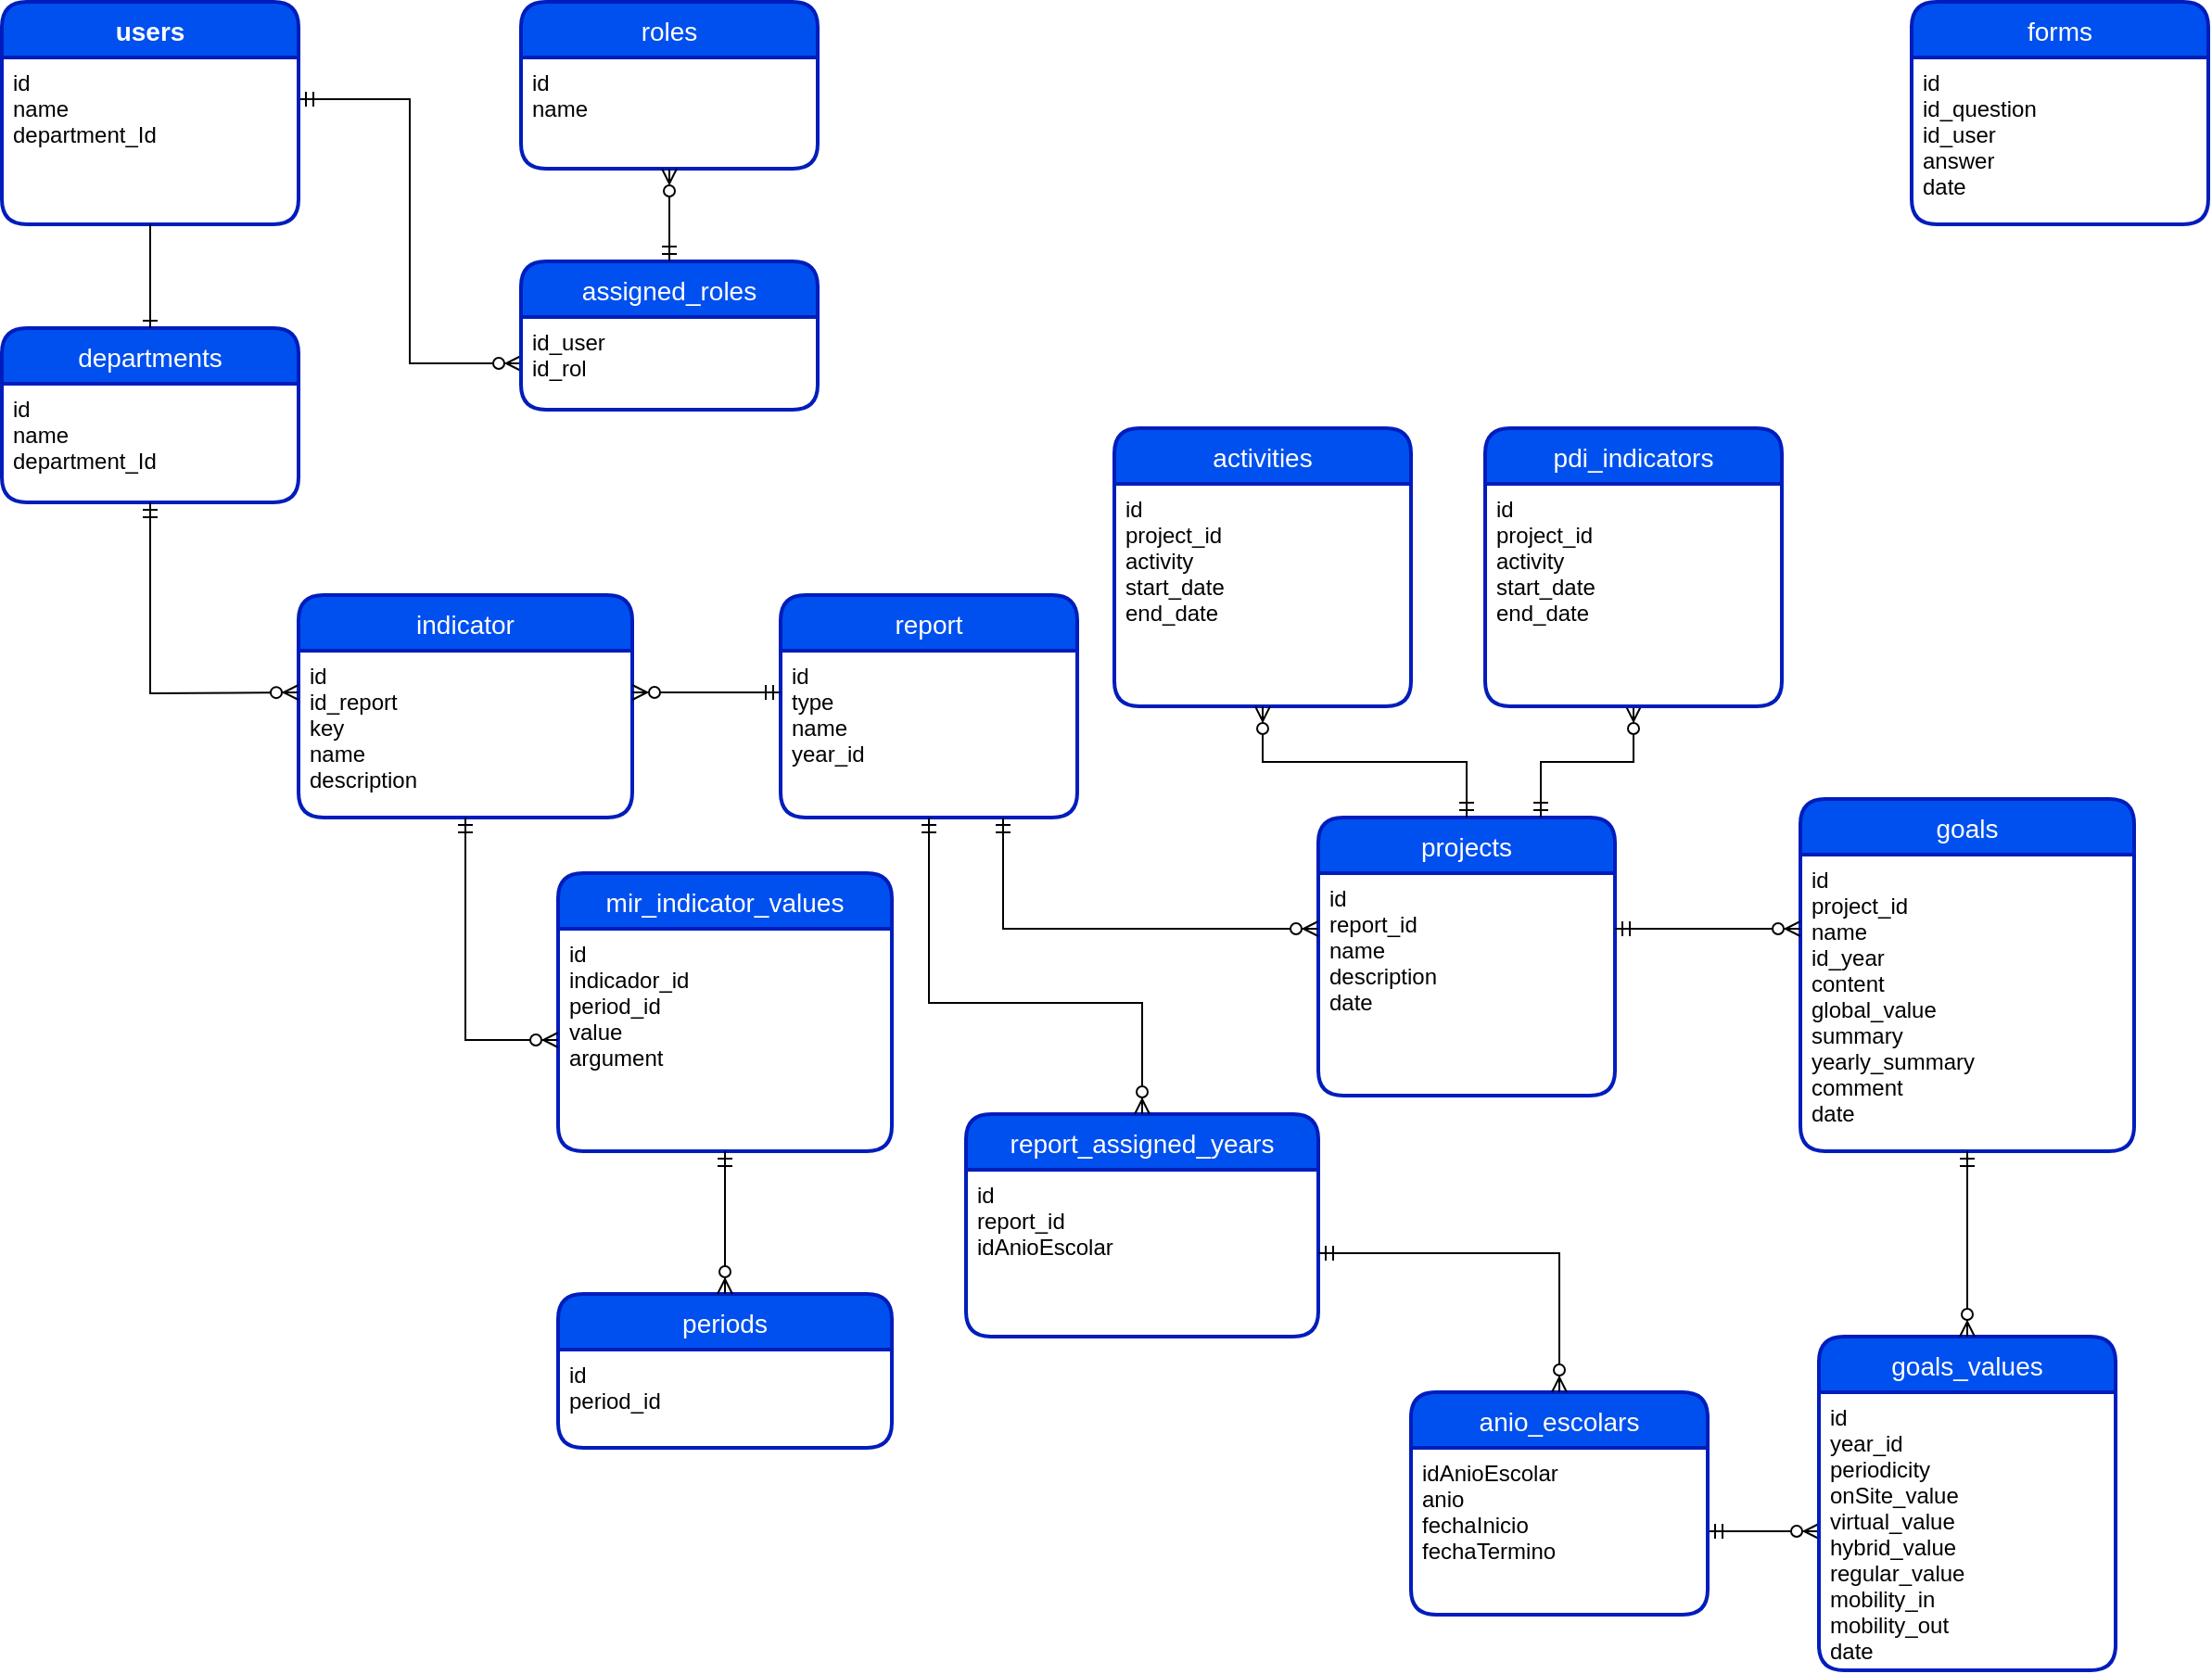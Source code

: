 <mxfile version="20.0.3" type="github">
  <diagram id="QcaPB6LnQUTitkFD0ahE" name="Page-1">
    <mxGraphModel dx="1186" dy="532" grid="1" gridSize="10" guides="1" tooltips="1" connect="1" arrows="1" fold="1" page="1" pageScale="1" pageWidth="1169" pageHeight="1654" math="0" shadow="0">
      <root>
        <mxCell id="0" />
        <mxCell id="1" parent="0" />
        <mxCell id="jw_hAJAAaO-pH3MRC7mS-18" value="" style="edgeStyle=orthogonalEdgeStyle;fontSize=12;html=1;endArrow=ERzeroToMany;startArrow=ERmandOne;rounded=0;exitX=1;exitY=0.25;exitDx=0;exitDy=0;verticalAlign=bottom;labelPosition=center;verticalLabelPosition=top;align=center;entryX=0;entryY=0.5;entryDx=0;entryDy=0;" parent="1" source="jw_hAJAAaO-pH3MRC7mS-67" target="jw_hAJAAaO-pH3MRC7mS-74" edge="1">
          <mxGeometry width="100" height="100" relative="1" as="geometry">
            <mxPoint x="230" y="255" as="sourcePoint" />
            <mxPoint x="290" y="411" as="targetPoint" />
          </mxGeometry>
        </mxCell>
        <mxCell id="jw_hAJAAaO-pH3MRC7mS-66" value="users" style="swimlane;childLayout=stackLayout;horizontal=1;startSize=30;horizontalStack=0;rounded=1;fontSize=14;fontStyle=1;strokeWidth=2;resizeParent=0;resizeLast=1;shadow=0;dashed=0;align=center;fillColor=#0050ef;fontColor=#ffffff;strokeColor=#001DBC;" parent="1" vertex="1">
          <mxGeometry x="50" y="130" width="160" height="120" as="geometry" />
        </mxCell>
        <mxCell id="jw_hAJAAaO-pH3MRC7mS-67" value="id&#xa;name&#xa;department_Id" style="align=left;strokeColor=none;fillColor=none;spacingLeft=4;fontSize=12;verticalAlign=top;resizable=0;rotatable=0;part=1;" parent="jw_hAJAAaO-pH3MRC7mS-66" vertex="1">
          <mxGeometry y="30" width="160" height="90" as="geometry" />
        </mxCell>
        <mxCell id="jw_hAJAAaO-pH3MRC7mS-69" value="departments" style="swimlane;childLayout=stackLayout;horizontal=1;startSize=30;horizontalStack=0;rounded=1;fontSize=14;fontStyle=0;strokeWidth=2;resizeParent=0;resizeLast=1;shadow=0;dashed=0;align=center;fillColor=#0050ef;fontColor=#ffffff;strokeColor=#001DBC;" parent="1" vertex="1">
          <mxGeometry x="50" y="306" width="160" height="94" as="geometry" />
        </mxCell>
        <mxCell id="jw_hAJAAaO-pH3MRC7mS-70" value="id&#xa;name&#xa;department_Id" style="align=left;strokeColor=none;fillColor=none;spacingLeft=4;fontSize=12;verticalAlign=top;resizable=0;rotatable=0;part=1;" parent="jw_hAJAAaO-pH3MRC7mS-69" vertex="1">
          <mxGeometry y="30" width="160" height="64" as="geometry" />
        </mxCell>
        <mxCell id="jw_hAJAAaO-pH3MRC7mS-72" value="" style="fontSize=12;html=1;endArrow=ERone;endFill=1;rounded=0;exitX=0.5;exitY=1;exitDx=0;exitDy=0;entryX=0.5;entryY=0;entryDx=0;entryDy=0;" parent="1" source="jw_hAJAAaO-pH3MRC7mS-67" target="jw_hAJAAaO-pH3MRC7mS-69" edge="1">
          <mxGeometry width="100" height="100" relative="1" as="geometry">
            <mxPoint x="360" y="360" as="sourcePoint" />
            <mxPoint x="460" y="260" as="targetPoint" />
          </mxGeometry>
        </mxCell>
        <mxCell id="jw_hAJAAaO-pH3MRC7mS-73" value="assigned_roles" style="swimlane;childLayout=stackLayout;horizontal=1;startSize=30;horizontalStack=0;rounded=1;fontSize=14;fontStyle=0;strokeWidth=2;resizeParent=0;resizeLast=1;shadow=0;dashed=0;align=center;fillColor=#0050ef;fontColor=#ffffff;strokeColor=#001DBC;" parent="1" vertex="1">
          <mxGeometry x="330" y="270" width="160" height="80" as="geometry" />
        </mxCell>
        <mxCell id="jw_hAJAAaO-pH3MRC7mS-74" value="id_user&#xa;id_rol" style="align=left;strokeColor=none;fillColor=none;spacingLeft=4;fontSize=12;verticalAlign=top;resizable=0;rotatable=0;part=1;" parent="jw_hAJAAaO-pH3MRC7mS-73" vertex="1">
          <mxGeometry y="30" width="160" height="50" as="geometry" />
        </mxCell>
        <mxCell id="jw_hAJAAaO-pH3MRC7mS-75" value="roles" style="swimlane;childLayout=stackLayout;horizontal=1;startSize=30;horizontalStack=0;rounded=1;fontSize=14;fontStyle=0;strokeWidth=2;resizeParent=0;resizeLast=1;shadow=0;dashed=0;align=center;fillColor=#0050ef;fontColor=#ffffff;strokeColor=#001DBC;" parent="1" vertex="1">
          <mxGeometry x="330" y="130" width="160" height="90" as="geometry" />
        </mxCell>
        <mxCell id="jw_hAJAAaO-pH3MRC7mS-76" value="id&#xa;name" style="align=left;strokeColor=none;fillColor=none;spacingLeft=4;fontSize=12;verticalAlign=top;resizable=0;rotatable=0;part=1;" parent="jw_hAJAAaO-pH3MRC7mS-75" vertex="1">
          <mxGeometry y="30" width="160" height="60" as="geometry" />
        </mxCell>
        <mxCell id="jw_hAJAAaO-pH3MRC7mS-88" style="edgeStyle=none;rounded=0;orthogonalLoop=1;jettySize=auto;html=1;exitX=0.75;exitY=1;exitDx=0;exitDy=0;fontSize=12;" parent="jw_hAJAAaO-pH3MRC7mS-75" source="jw_hAJAAaO-pH3MRC7mS-76" target="jw_hAJAAaO-pH3MRC7mS-76" edge="1">
          <mxGeometry relative="1" as="geometry" />
        </mxCell>
        <mxCell id="jw_hAJAAaO-pH3MRC7mS-77" value="" style="fontSize=12;html=1;endArrow=ERzeroToMany;startArrow=ERmandOne;rounded=0;verticalAlign=bottom;labelPosition=center;verticalLabelPosition=top;align=center;entryX=0.5;entryY=1;entryDx=0;entryDy=0;exitX=0.5;exitY=0;exitDx=0;exitDy=0;" parent="1" source="jw_hAJAAaO-pH3MRC7mS-73" target="jw_hAJAAaO-pH3MRC7mS-76" edge="1">
          <mxGeometry width="100" height="100" relative="1" as="geometry">
            <mxPoint x="340" y="310" as="sourcePoint" />
            <mxPoint x="270" y="391" as="targetPoint" />
          </mxGeometry>
        </mxCell>
        <mxCell id="jw_hAJAAaO-pH3MRC7mS-81" value="forms" style="swimlane;childLayout=stackLayout;horizontal=1;startSize=30;horizontalStack=0;rounded=1;fontSize=14;fontStyle=0;strokeWidth=2;resizeParent=0;resizeLast=1;shadow=0;dashed=0;align=center;fillColor=#0050ef;fontColor=#ffffff;strokeColor=#001DBC;" parent="1" vertex="1">
          <mxGeometry x="1080" y="130" width="160" height="120" as="geometry">
            <mxRectangle x="520" y="250" width="80" height="30" as="alternateBounds" />
          </mxGeometry>
        </mxCell>
        <mxCell id="jw_hAJAAaO-pH3MRC7mS-82" value="id&#xa;id_question&#xa;id_user&#xa;answer&#xa;date" style="align=left;strokeColor=none;fillColor=none;spacingLeft=4;fontSize=12;verticalAlign=top;resizable=0;rotatable=0;part=1;" parent="jw_hAJAAaO-pH3MRC7mS-81" vertex="1">
          <mxGeometry y="30" width="160" height="90" as="geometry" />
        </mxCell>
        <mxCell id="jw_hAJAAaO-pH3MRC7mS-86" value="report" style="swimlane;childLayout=stackLayout;horizontal=1;startSize=30;horizontalStack=0;rounded=1;fontSize=14;fontStyle=0;strokeWidth=2;resizeParent=0;resizeLast=1;shadow=0;dashed=0;align=center;fillColor=#0050ef;fontColor=#ffffff;strokeColor=#001DBC;" parent="1" vertex="1">
          <mxGeometry x="470" y="450" width="160" height="120" as="geometry">
            <mxRectangle x="520" y="250" width="80" height="30" as="alternateBounds" />
          </mxGeometry>
        </mxCell>
        <mxCell id="jw_hAJAAaO-pH3MRC7mS-87" value="id&#xa;type&#xa;name&#xa;year_id" style="align=left;strokeColor=none;fillColor=none;spacingLeft=4;fontSize=12;verticalAlign=top;resizable=0;rotatable=0;part=1;" parent="jw_hAJAAaO-pH3MRC7mS-86" vertex="1">
          <mxGeometry y="30" width="160" height="90" as="geometry" />
        </mxCell>
        <mxCell id="jw_hAJAAaO-pH3MRC7mS-94" value="indicator" style="swimlane;childLayout=stackLayout;horizontal=1;startSize=30;horizontalStack=0;rounded=1;fontSize=14;fontStyle=0;strokeWidth=2;resizeParent=0;resizeLast=1;shadow=0;dashed=0;align=center;fillColor=#0050ef;fontColor=#ffffff;strokeColor=#001DBC;" parent="1" vertex="1">
          <mxGeometry x="210" y="450" width="180" height="120" as="geometry">
            <mxRectangle x="520" y="250" width="80" height="30" as="alternateBounds" />
          </mxGeometry>
        </mxCell>
        <mxCell id="jw_hAJAAaO-pH3MRC7mS-95" value="id&#xa;id_report&#xa;key&#xa;name&#xa;description" style="align=left;strokeColor=none;fillColor=none;spacingLeft=4;fontSize=12;verticalAlign=top;resizable=0;rotatable=0;part=1;" parent="jw_hAJAAaO-pH3MRC7mS-94" vertex="1">
          <mxGeometry y="30" width="180" height="90" as="geometry" />
        </mxCell>
        <mxCell id="jw_hAJAAaO-pH3MRC7mS-96" value="" style="fontSize=12;html=1;endArrow=ERzeroToMany;startArrow=ERmandOne;rounded=0;verticalAlign=bottom;labelPosition=center;verticalLabelPosition=top;align=center;entryX=0;entryY=0.25;entryDx=0;entryDy=0;exitX=0.5;exitY=1;exitDx=0;exitDy=0;" parent="1" source="jw_hAJAAaO-pH3MRC7mS-70" target="jw_hAJAAaO-pH3MRC7mS-95" edge="1">
          <mxGeometry width="100" height="100" relative="1" as="geometry">
            <mxPoint x="210" y="525" as="sourcePoint" />
            <mxPoint x="140" y="410" as="targetPoint" />
            <Array as="points">
              <mxPoint x="130" y="503" />
            </Array>
          </mxGeometry>
        </mxCell>
        <mxCell id="jw_hAJAAaO-pH3MRC7mS-97" value="mir_indicator_values" style="swimlane;childLayout=stackLayout;horizontal=1;startSize=30;horizontalStack=0;rounded=1;fontSize=14;fontStyle=0;strokeWidth=2;resizeParent=0;resizeLast=1;shadow=0;dashed=0;align=center;fillColor=#0050ef;fontColor=#ffffff;strokeColor=#001DBC;" parent="1" vertex="1">
          <mxGeometry x="350" y="600" width="180" height="150" as="geometry">
            <mxRectangle x="520" y="250" width="80" height="30" as="alternateBounds" />
          </mxGeometry>
        </mxCell>
        <mxCell id="jw_hAJAAaO-pH3MRC7mS-98" value="id&#xa;indicador_id&#xa;period_id&#xa;value&#xa;argument" style="align=left;strokeColor=none;fillColor=none;spacingLeft=4;fontSize=12;verticalAlign=top;resizable=0;rotatable=0;part=1;" parent="jw_hAJAAaO-pH3MRC7mS-97" vertex="1">
          <mxGeometry y="30" width="180" height="120" as="geometry" />
        </mxCell>
        <mxCell id="jw_hAJAAaO-pH3MRC7mS-100" value="" style="fontSize=12;html=1;endArrow=ERzeroToMany;startArrow=ERmandOne;rounded=0;verticalAlign=bottom;labelPosition=center;verticalLabelPosition=top;align=center;entryX=1;entryY=0.25;entryDx=0;entryDy=0;exitX=0;exitY=0.25;exitDx=0;exitDy=0;" parent="1" source="jw_hAJAAaO-pH3MRC7mS-87" target="jw_hAJAAaO-pH3MRC7mS-95" edge="1">
          <mxGeometry width="100" height="100" relative="1" as="geometry">
            <mxPoint x="660" y="503" as="sourcePoint" />
            <mxPoint x="610" y="509.5" as="targetPoint" />
          </mxGeometry>
        </mxCell>
        <mxCell id="mCT9RTZwNJDIby6djry6-6" value="" style="fontSize=12;html=1;endArrow=ERzeroToMany;startArrow=ERmandOne;rounded=0;verticalAlign=bottom;labelPosition=center;verticalLabelPosition=top;align=center;exitX=0.5;exitY=1;exitDx=0;exitDy=0;edgeStyle=orthogonalEdgeStyle;entryX=0;entryY=0.5;entryDx=0;entryDy=0;" parent="1" source="jw_hAJAAaO-pH3MRC7mS-95" target="jw_hAJAAaO-pH3MRC7mS-98" edge="1">
          <mxGeometry width="100" height="100" relative="1" as="geometry">
            <mxPoint x="760" y="580" as="sourcePoint" />
            <mxPoint x="710" y="710" as="targetPoint" />
          </mxGeometry>
        </mxCell>
        <mxCell id="DPSCRcqHnvEarZe6nph0-1" value="projects" style="swimlane;childLayout=stackLayout;horizontal=1;startSize=30;horizontalStack=0;rounded=1;fontSize=14;fontStyle=0;strokeWidth=2;resizeParent=0;resizeLast=1;shadow=0;dashed=0;align=center;fillColor=#0050ef;fontColor=#ffffff;strokeColor=#001DBC;" parent="1" vertex="1">
          <mxGeometry x="760" y="570" width="160" height="150" as="geometry">
            <mxRectangle x="760" y="570" width="80" height="30" as="alternateBounds" />
          </mxGeometry>
        </mxCell>
        <mxCell id="DPSCRcqHnvEarZe6nph0-2" value="id&#xa;report_id&#xa;name&#xa;description&#xa;date" style="align=left;strokeColor=none;fillColor=none;spacingLeft=4;fontSize=12;verticalAlign=top;resizable=0;rotatable=0;part=1;" parent="DPSCRcqHnvEarZe6nph0-1" vertex="1">
          <mxGeometry y="30" width="160" height="120" as="geometry" />
        </mxCell>
        <mxCell id="DPSCRcqHnvEarZe6nph0-3" value="" style="fontSize=12;html=1;endArrow=ERzeroToMany;startArrow=ERmandOne;rounded=0;verticalAlign=bottom;labelPosition=center;verticalLabelPosition=top;align=center;exitX=0.75;exitY=1;exitDx=0;exitDy=0;edgeStyle=orthogonalEdgeStyle;entryX=0;entryY=0.25;entryDx=0;entryDy=0;" parent="1" source="jw_hAJAAaO-pH3MRC7mS-87" target="DPSCRcqHnvEarZe6nph0-2" edge="1">
          <mxGeometry width="100" height="100" relative="1" as="geometry">
            <mxPoint x="760" y="580" as="sourcePoint" />
            <mxPoint x="710" y="710" as="targetPoint" />
          </mxGeometry>
        </mxCell>
        <mxCell id="DPSCRcqHnvEarZe6nph0-4" value="goals" style="swimlane;childLayout=stackLayout;horizontal=1;startSize=30;horizontalStack=0;rounded=1;fontSize=14;fontStyle=0;strokeWidth=2;resizeParent=0;resizeLast=1;shadow=0;dashed=0;align=center;fillColor=#0050ef;fontColor=#ffffff;strokeColor=#001DBC;" parent="1" vertex="1">
          <mxGeometry x="1020" y="560" width="180" height="190" as="geometry">
            <mxRectangle x="520" y="250" width="80" height="30" as="alternateBounds" />
          </mxGeometry>
        </mxCell>
        <mxCell id="DPSCRcqHnvEarZe6nph0-5" value="id&#xa;project_id&#xa;name&#xa;id_year&#xa;content&#xa;global_value&#xa;summary&#xa;yearly_summary&#xa;comment&#xa;date" style="align=left;strokeColor=none;fillColor=none;spacingLeft=4;fontSize=12;verticalAlign=top;resizable=0;rotatable=0;part=1;" parent="DPSCRcqHnvEarZe6nph0-4" vertex="1">
          <mxGeometry y="30" width="180" height="160" as="geometry" />
        </mxCell>
        <mxCell id="DPSCRcqHnvEarZe6nph0-7" value="" style="fontSize=12;html=1;endArrow=ERzeroToMany;startArrow=ERmandOne;rounded=0;verticalAlign=bottom;labelPosition=center;verticalLabelPosition=top;align=center;exitX=1;exitY=0.25;exitDx=0;exitDy=0;edgeStyle=orthogonalEdgeStyle;entryX=0;entryY=0.25;entryDx=0;entryDy=0;" parent="1" source="DPSCRcqHnvEarZe6nph0-2" edge="1" target="DPSCRcqHnvEarZe6nph0-5">
          <mxGeometry width="100" height="100" relative="1" as="geometry">
            <mxPoint x="800" y="580" as="sourcePoint" />
            <mxPoint x="1140" y="630" as="targetPoint" />
          </mxGeometry>
        </mxCell>
        <mxCell id="DPSCRcqHnvEarZe6nph0-11" value="" style="fontSize=12;html=1;endArrow=ERzeroToMany;startArrow=ERmandOne;rounded=0;verticalAlign=bottom;labelPosition=center;verticalLabelPosition=top;align=center;edgeStyle=orthogonalEdgeStyle;entryX=0;entryY=0.5;entryDx=0;entryDy=0;exitX=1;exitY=0.5;exitDx=0;exitDy=0;" parent="1" source="2HrJFKe_g68oK4oj_s-X-15" target="DPSCRcqHnvEarZe6nph0-14" edge="1">
          <mxGeometry width="100" height="100" relative="1" as="geometry">
            <mxPoint x="1370" y="810" as="sourcePoint" />
            <mxPoint x="760" y="460" as="targetPoint" />
          </mxGeometry>
        </mxCell>
        <mxCell id="DPSCRcqHnvEarZe6nph0-13" value="goals_values" style="swimlane;childLayout=stackLayout;horizontal=1;startSize=30;horizontalStack=0;rounded=1;fontSize=14;fontStyle=0;strokeWidth=2;resizeParent=0;resizeLast=1;shadow=0;dashed=0;align=center;fillColor=#0050ef;fontColor=#ffffff;strokeColor=#001DBC;" parent="1" vertex="1">
          <mxGeometry x="1030" y="850" width="160" height="180" as="geometry">
            <mxRectangle x="520" y="250" width="80" height="30" as="alternateBounds" />
          </mxGeometry>
        </mxCell>
        <mxCell id="DPSCRcqHnvEarZe6nph0-14" value="id&#xa;year_id&#xa;periodicity&#xa;onSite_value&#xa;virtual_value&#xa;hybrid_value&#xa;regular_value&#xa;mobility_in&#xa;mobility_out&#xa;date" style="align=left;strokeColor=none;fillColor=none;spacingLeft=4;fontSize=12;verticalAlign=top;resizable=0;rotatable=0;part=1;" parent="DPSCRcqHnvEarZe6nph0-13" vertex="1">
          <mxGeometry y="30" width="160" height="150" as="geometry" />
        </mxCell>
        <mxCell id="DPSCRcqHnvEarZe6nph0-17" value="" style="fontSize=12;html=1;endArrow=ERzeroToMany;startArrow=ERmandOne;rounded=0;verticalAlign=bottom;labelPosition=center;verticalLabelPosition=top;align=center;edgeStyle=orthogonalEdgeStyle;entryX=0.5;entryY=0;entryDx=0;entryDy=0;exitX=0.5;exitY=1;exitDx=0;exitDy=0;" parent="1" target="DPSCRcqHnvEarZe6nph0-13" edge="1" source="DPSCRcqHnvEarZe6nph0-5">
          <mxGeometry width="100" height="100" relative="1" as="geometry">
            <mxPoint x="1492" y="680" as="sourcePoint" />
            <mxPoint x="1392" y="1010" as="targetPoint" />
            <Array as="points">
              <mxPoint x="1110" y="850" />
            </Array>
          </mxGeometry>
        </mxCell>
        <mxCell id="2HrJFKe_g68oK4oj_s-X-3" value="periods" style="swimlane;childLayout=stackLayout;horizontal=1;startSize=30;horizontalStack=0;rounded=1;fontSize=14;fontStyle=0;strokeWidth=2;resizeParent=0;resizeLast=1;shadow=0;dashed=0;align=center;fillColor=#0050ef;fontColor=#ffffff;strokeColor=#001DBC;" vertex="1" parent="1">
          <mxGeometry x="350" y="827" width="180" height="83" as="geometry">
            <mxRectangle x="520" y="250" width="80" height="30" as="alternateBounds" />
          </mxGeometry>
        </mxCell>
        <mxCell id="2HrJFKe_g68oK4oj_s-X-4" value="id&#xa;period_id" style="align=left;strokeColor=none;fillColor=none;spacingLeft=4;fontSize=12;verticalAlign=top;resizable=0;rotatable=0;part=1;" vertex="1" parent="2HrJFKe_g68oK4oj_s-X-3">
          <mxGeometry y="30" width="180" height="53" as="geometry" />
        </mxCell>
        <mxCell id="2HrJFKe_g68oK4oj_s-X-6" value="" style="fontSize=12;html=1;endArrow=ERzeroToMany;startArrow=ERmandOne;rounded=0;verticalAlign=bottom;labelPosition=center;verticalLabelPosition=top;align=center;exitX=0.5;exitY=1;exitDx=0;exitDy=0;edgeStyle=orthogonalEdgeStyle;entryX=0.5;entryY=0;entryDx=0;entryDy=0;" edge="1" parent="1" source="jw_hAJAAaO-pH3MRC7mS-98" target="2HrJFKe_g68oK4oj_s-X-3">
          <mxGeometry width="100" height="100" relative="1" as="geometry">
            <mxPoint x="310" y="580" as="sourcePoint" />
            <mxPoint x="440" y="840" as="targetPoint" />
          </mxGeometry>
        </mxCell>
        <mxCell id="2HrJFKe_g68oK4oj_s-X-8" value="report_assigned_years" style="swimlane;childLayout=stackLayout;horizontal=1;startSize=30;horizontalStack=0;rounded=1;fontSize=14;fontStyle=0;strokeWidth=2;resizeParent=0;resizeLast=1;shadow=0;dashed=0;align=center;fillColor=#0050ef;fontColor=#ffffff;strokeColor=#001DBC;" vertex="1" parent="1">
          <mxGeometry x="570" y="730" width="190" height="120" as="geometry">
            <mxRectangle x="520" y="250" width="80" height="30" as="alternateBounds" />
          </mxGeometry>
        </mxCell>
        <mxCell id="2HrJFKe_g68oK4oj_s-X-9" value="id&#xa;report_id&#xa;idAnioEscolar" style="align=left;strokeColor=none;fillColor=none;spacingLeft=4;fontSize=12;verticalAlign=top;resizable=0;rotatable=0;part=1;" vertex="1" parent="2HrJFKe_g68oK4oj_s-X-8">
          <mxGeometry y="30" width="190" height="90" as="geometry" />
        </mxCell>
        <mxCell id="2HrJFKe_g68oK4oj_s-X-12" value="" style="fontSize=12;html=1;endArrow=ERzeroToMany;startArrow=ERmandOne;rounded=0;verticalAlign=bottom;labelPosition=center;verticalLabelPosition=top;align=center;edgeStyle=orthogonalEdgeStyle;entryX=0.5;entryY=0;entryDx=0;entryDy=0;exitX=0.5;exitY=1;exitDx=0;exitDy=0;" edge="1" parent="1" source="jw_hAJAAaO-pH3MRC7mS-87" target="2HrJFKe_g68oK4oj_s-X-8">
          <mxGeometry width="100" height="100" relative="1" as="geometry">
            <mxPoint x="490" y="790" as="sourcePoint" />
            <mxPoint x="450" y="837" as="targetPoint" />
            <Array as="points">
              <mxPoint x="550" y="670" />
              <mxPoint x="665" y="670" />
            </Array>
          </mxGeometry>
        </mxCell>
        <mxCell id="2HrJFKe_g68oK4oj_s-X-14" value="anio_escolars" style="swimlane;childLayout=stackLayout;horizontal=1;startSize=30;horizontalStack=0;rounded=1;fontSize=14;fontStyle=0;strokeWidth=2;resizeParent=0;resizeLast=1;shadow=0;dashed=0;align=center;fillColor=#0050ef;fontColor=#ffffff;strokeColor=#001DBC;" vertex="1" parent="1">
          <mxGeometry x="810" y="880" width="160" height="120" as="geometry">
            <mxRectangle x="520" y="250" width="80" height="30" as="alternateBounds" />
          </mxGeometry>
        </mxCell>
        <mxCell id="2HrJFKe_g68oK4oj_s-X-15" value="idAnioEscolar&#xa;anio&#xa;fechaInicio&#xa;fechaTermino" style="align=left;strokeColor=none;fillColor=none;spacingLeft=4;fontSize=12;verticalAlign=top;resizable=0;rotatable=0;part=1;" vertex="1" parent="2HrJFKe_g68oK4oj_s-X-14">
          <mxGeometry y="30" width="160" height="90" as="geometry" />
        </mxCell>
        <mxCell id="2HrJFKe_g68oK4oj_s-X-17" value="" style="fontSize=12;html=1;endArrow=ERzeroToMany;startArrow=ERmandOne;rounded=0;verticalAlign=bottom;labelPosition=center;verticalLabelPosition=top;align=center;exitX=1;exitY=0.5;exitDx=0;exitDy=0;edgeStyle=orthogonalEdgeStyle;entryX=0.5;entryY=0;entryDx=0;entryDy=0;" edge="1" parent="1" source="2HrJFKe_g68oK4oj_s-X-9" target="2HrJFKe_g68oK4oj_s-X-14">
          <mxGeometry width="100" height="100" relative="1" as="geometry">
            <mxPoint x="790" y="780" as="sourcePoint" />
            <mxPoint x="790" y="857" as="targetPoint" />
          </mxGeometry>
        </mxCell>
        <mxCell id="2HrJFKe_g68oK4oj_s-X-19" value="activities" style="swimlane;childLayout=stackLayout;horizontal=1;startSize=30;horizontalStack=0;rounded=1;fontSize=14;fontStyle=0;strokeWidth=2;resizeParent=0;resizeLast=1;shadow=0;dashed=0;align=center;fillColor=#0050ef;fontColor=#ffffff;strokeColor=#001DBC;" vertex="1" parent="1">
          <mxGeometry x="650" y="360" width="160" height="150" as="geometry">
            <mxRectangle x="520" y="250" width="80" height="30" as="alternateBounds" />
          </mxGeometry>
        </mxCell>
        <mxCell id="2HrJFKe_g68oK4oj_s-X-20" value="id&#xa;project_id&#xa;activity&#xa;start_date&#xa;end_date" style="align=left;strokeColor=none;fillColor=none;spacingLeft=4;fontSize=12;verticalAlign=top;resizable=0;rotatable=0;part=1;" vertex="1" parent="2HrJFKe_g68oK4oj_s-X-19">
          <mxGeometry y="30" width="160" height="120" as="geometry" />
        </mxCell>
        <mxCell id="2HrJFKe_g68oK4oj_s-X-23" value="" style="fontSize=12;html=1;endArrow=ERzeroToMany;startArrow=ERmandOne;rounded=0;verticalAlign=bottom;labelPosition=center;verticalLabelPosition=top;align=center;exitX=0.5;exitY=0;exitDx=0;exitDy=0;edgeStyle=orthogonalEdgeStyle;entryX=0.5;entryY=1;entryDx=0;entryDy=0;" edge="1" parent="1" source="DPSCRcqHnvEarZe6nph0-1" target="2HrJFKe_g68oK4oj_s-X-20">
          <mxGeometry width="100" height="100" relative="1" as="geometry">
            <mxPoint x="930" y="640" as="sourcePoint" />
            <mxPoint x="1030" y="640" as="targetPoint" />
          </mxGeometry>
        </mxCell>
        <mxCell id="2HrJFKe_g68oK4oj_s-X-25" value="" style="fontSize=12;html=1;endArrow=ERzeroToMany;startArrow=ERmandOne;rounded=0;verticalAlign=bottom;labelPosition=center;verticalLabelPosition=top;align=center;exitX=0.75;exitY=0;exitDx=0;exitDy=0;edgeStyle=orthogonalEdgeStyle;entryX=0.5;entryY=1;entryDx=0;entryDy=0;" edge="1" parent="1" source="DPSCRcqHnvEarZe6nph0-1" target="2HrJFKe_g68oK4oj_s-X-27">
          <mxGeometry width="100" height="100" relative="1" as="geometry">
            <mxPoint x="850" y="580" as="sourcePoint" />
            <mxPoint x="940" y="500" as="targetPoint" />
          </mxGeometry>
        </mxCell>
        <mxCell id="2HrJFKe_g68oK4oj_s-X-26" value="pdi_indicators" style="swimlane;childLayout=stackLayout;horizontal=1;startSize=30;horizontalStack=0;rounded=1;fontSize=14;fontStyle=0;strokeWidth=2;resizeParent=0;resizeLast=1;shadow=0;dashed=0;align=center;fillColor=#0050ef;fontColor=#ffffff;strokeColor=#001DBC;" vertex="1" parent="1">
          <mxGeometry x="850" y="360" width="160" height="150" as="geometry">
            <mxRectangle x="520" y="250" width="80" height="30" as="alternateBounds" />
          </mxGeometry>
        </mxCell>
        <mxCell id="2HrJFKe_g68oK4oj_s-X-27" value="id&#xa;project_id&#xa;activity&#xa;start_date&#xa;end_date" style="align=left;strokeColor=none;fillColor=none;spacingLeft=4;fontSize=12;verticalAlign=top;resizable=0;rotatable=0;part=1;" vertex="1" parent="2HrJFKe_g68oK4oj_s-X-26">
          <mxGeometry y="30" width="160" height="120" as="geometry" />
        </mxCell>
      </root>
    </mxGraphModel>
  </diagram>
</mxfile>
